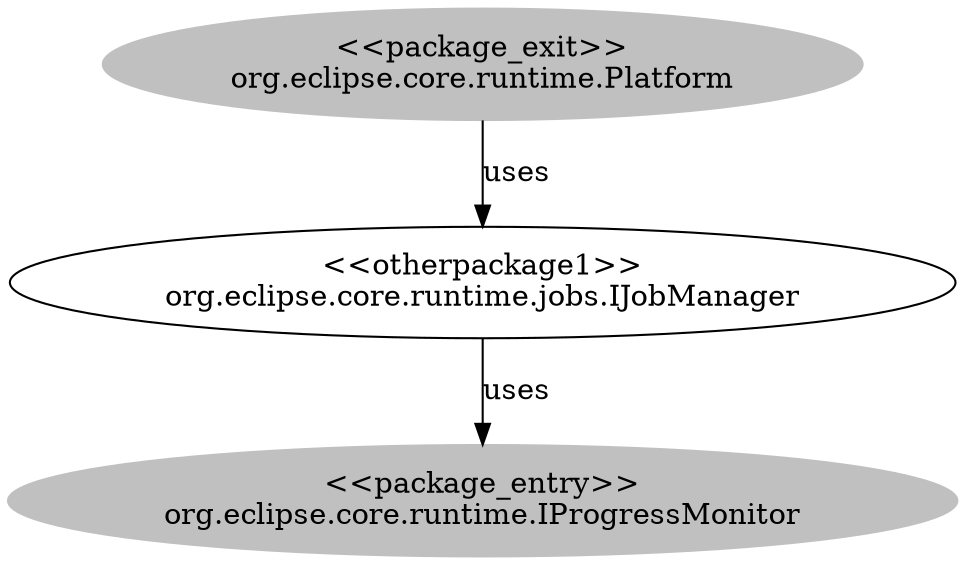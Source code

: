 digraph cd {
	org_eclipse_core_runtime_Platform [label="<<package_exit>>
org.eclipse.core.runtime.Platform",style=filled,color="grey"];
	org_eclipse_core_runtime_IProgressMonitor [label="<<package_entry>>
org.eclipse.core.runtime.IProgressMonitor",style=filled,color="grey"];
	org_eclipse_core_runtime_jobs_IJobManager [label="<<otherpackage1>>
org.eclipse.core.runtime.jobs.IJobManager"];
	org_eclipse_core_runtime_Platform -> org_eclipse_core_runtime_jobs_IJobManager [label=uses];
	org_eclipse_core_runtime_jobs_IJobManager -> org_eclipse_core_runtime_IProgressMonitor [label=uses];
}
